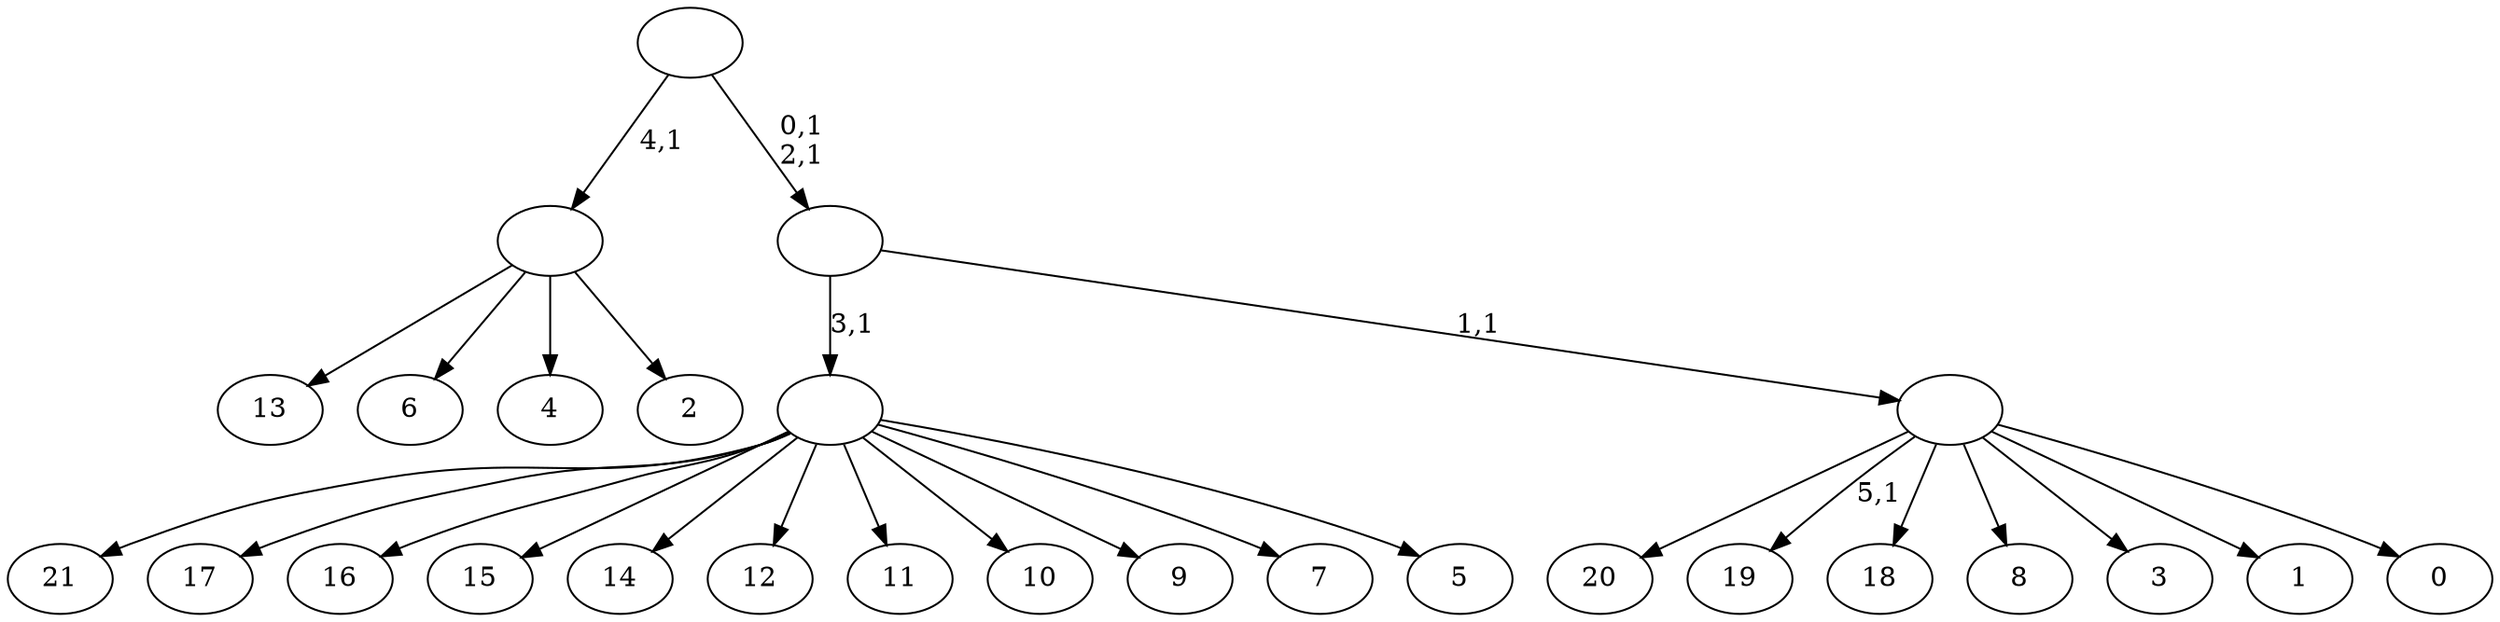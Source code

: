 digraph T {
	28 [label="21"]
	27 [label="20"]
	26 [label="19"]
	24 [label="18"]
	23 [label="17"]
	22 [label="16"]
	21 [label="15"]
	20 [label="14"]
	19 [label="13"]
	18 [label="12"]
	17 [label="11"]
	16 [label="10"]
	15 [label="9"]
	14 [label="8"]
	13 [label="7"]
	12 [label="6"]
	11 [label="5"]
	10 [label=""]
	9 [label="4"]
	8 [label="3"]
	7 [label="2"]
	6 [label=""]
	5 [label="1"]
	4 [label="0"]
	3 [label=""]
	2 [label=""]
	0 [label=""]
	10 -> 28 [label=""]
	10 -> 23 [label=""]
	10 -> 22 [label=""]
	10 -> 21 [label=""]
	10 -> 20 [label=""]
	10 -> 18 [label=""]
	10 -> 17 [label=""]
	10 -> 16 [label=""]
	10 -> 15 [label=""]
	10 -> 13 [label=""]
	10 -> 11 [label=""]
	6 -> 19 [label=""]
	6 -> 12 [label=""]
	6 -> 9 [label=""]
	6 -> 7 [label=""]
	3 -> 26 [label="5,1"]
	3 -> 27 [label=""]
	3 -> 24 [label=""]
	3 -> 14 [label=""]
	3 -> 8 [label=""]
	3 -> 5 [label=""]
	3 -> 4 [label=""]
	2 -> 10 [label="3,1"]
	2 -> 3 [label="1,1"]
	0 -> 2 [label="0,1\n2,1"]
	0 -> 6 [label="4,1"]
}
